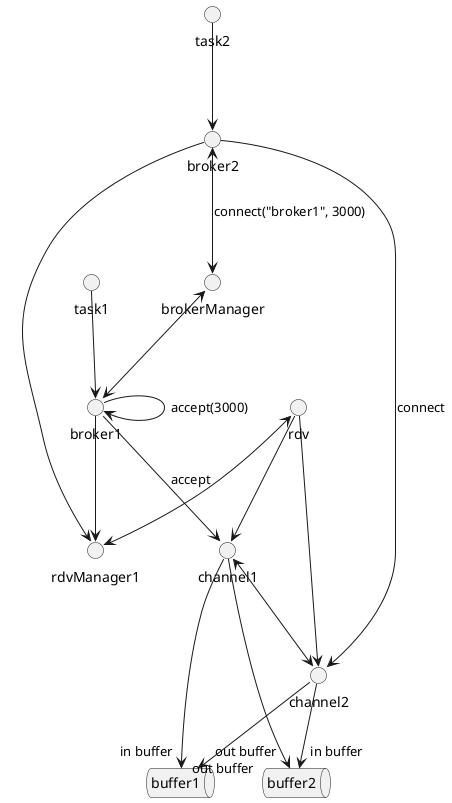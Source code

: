 @startuml design version 1
circle task1
circle task2
circle broker1
circle broker2
circle brokerManager
circle rdvManager1
circle rdv
circle channel1
circle channel2
queue buffer1
queue buffer2

task1 --> broker1
task2 --> broker2
broker1 --> broker1 : accept(3000)
broker2 <--> brokerManager : connect("broker1", 3000)
broker1 --> rdvManager1
broker2 --> rdvManager1
brokerManager <--> broker1
broker1 --> channel1 : accept
broker2 --> channel2 : connect
channel1 --> "in buffer" buffer1
channel2 --> "in buffer" buffer2
channel1 --> "out buffer" buffer2
channel2 --> "out buffer" buffer1
rdv <--> rdvManager1
channel1 <--> channel2
rdv --> channel1
rdv --> channel2
@enduml